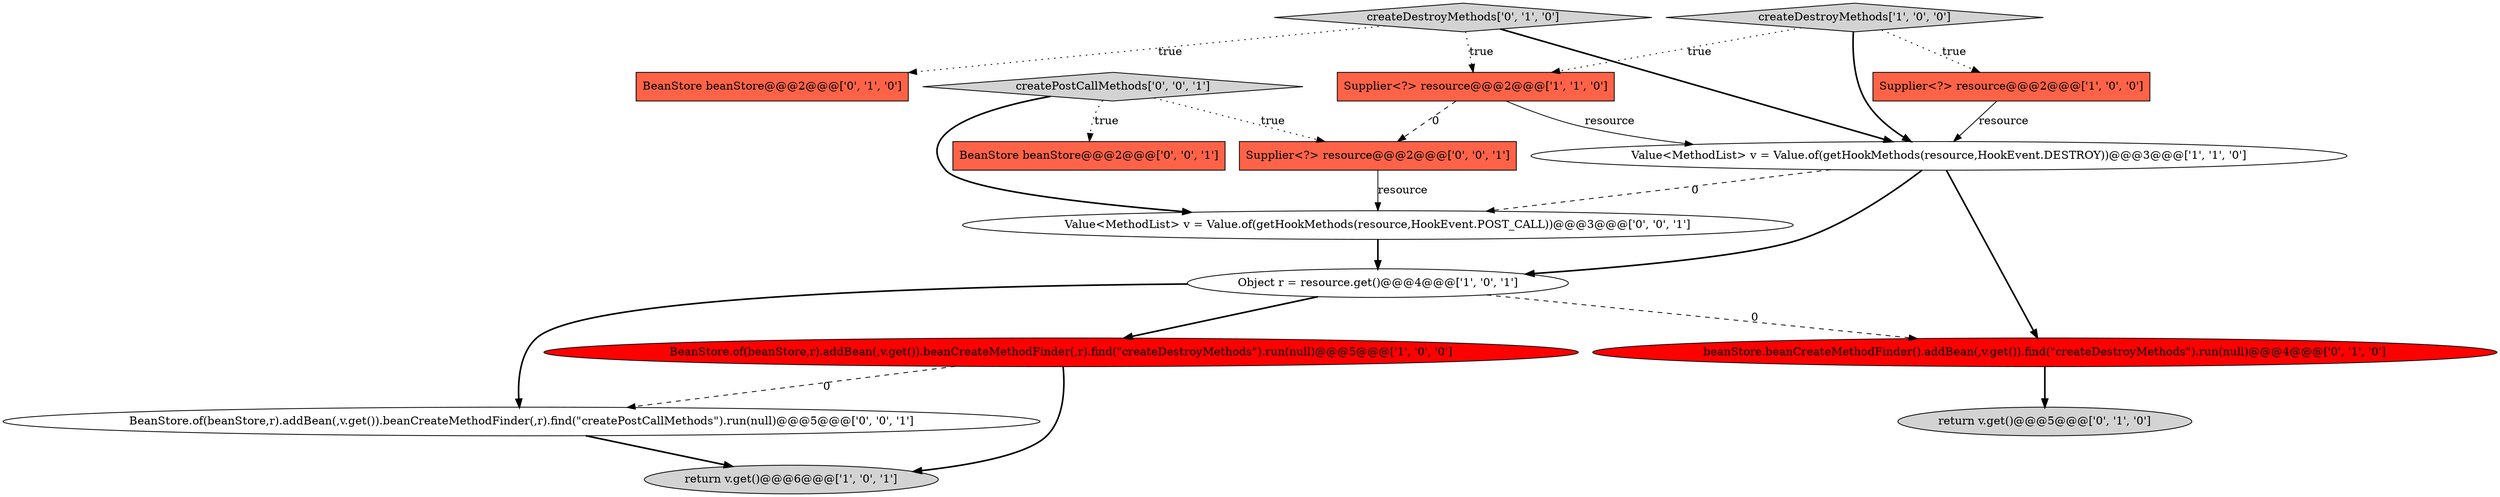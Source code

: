 digraph {
13 [style = filled, label = "createPostCallMethods['0', '0', '1']", fillcolor = lightgray, shape = diamond image = "AAA0AAABBB3BBB"];
15 [style = filled, label = "Value<MethodList> v = Value.of(getHookMethods(resource,HookEvent.POST_CALL))@@@3@@@['0', '0', '1']", fillcolor = white, shape = ellipse image = "AAA0AAABBB3BBB"];
0 [style = filled, label = "Value<MethodList> v = Value.of(getHookMethods(resource,HookEvent.DESTROY))@@@3@@@['1', '1', '0']", fillcolor = white, shape = ellipse image = "AAA0AAABBB1BBB"];
7 [style = filled, label = "createDestroyMethods['0', '1', '0']", fillcolor = lightgray, shape = diamond image = "AAA0AAABBB2BBB"];
3 [style = filled, label = "Supplier<?> resource@@@2@@@['1', '1', '0']", fillcolor = tomato, shape = box image = "AAA0AAABBB1BBB"];
10 [style = filled, label = "BeanStore beanStore@@@2@@@['0', '1', '0']", fillcolor = tomato, shape = box image = "AAA0AAABBB2BBB"];
11 [style = filled, label = "BeanStore.of(beanStore,r).addBean(,v.get()).beanCreateMethodFinder(,r).find(\"createPostCallMethods\").run(null)@@@5@@@['0', '0', '1']", fillcolor = white, shape = ellipse image = "AAA0AAABBB3BBB"];
4 [style = filled, label = "return v.get()@@@6@@@['1', '0', '1']", fillcolor = lightgray, shape = ellipse image = "AAA0AAABBB1BBB"];
8 [style = filled, label = "beanStore.beanCreateMethodFinder().addBean(,v.get()).find(\"createDestroyMethods\").run(null)@@@4@@@['0', '1', '0']", fillcolor = red, shape = ellipse image = "AAA1AAABBB2BBB"];
9 [style = filled, label = "return v.get()@@@5@@@['0', '1', '0']", fillcolor = lightgray, shape = ellipse image = "AAA0AAABBB2BBB"];
14 [style = filled, label = "Supplier<?> resource@@@2@@@['0', '0', '1']", fillcolor = tomato, shape = box image = "AAA0AAABBB3BBB"];
5 [style = filled, label = "Object r = resource.get()@@@4@@@['1', '0', '1']", fillcolor = white, shape = ellipse image = "AAA0AAABBB1BBB"];
1 [style = filled, label = "createDestroyMethods['1', '0', '0']", fillcolor = lightgray, shape = diamond image = "AAA0AAABBB1BBB"];
6 [style = filled, label = "BeanStore.of(beanStore,r).addBean(,v.get()).beanCreateMethodFinder(,r).find(\"createDestroyMethods\").run(null)@@@5@@@['1', '0', '0']", fillcolor = red, shape = ellipse image = "AAA1AAABBB1BBB"];
2 [style = filled, label = "Supplier<?> resource@@@2@@@['1', '0', '0']", fillcolor = tomato, shape = box image = "AAA0AAABBB1BBB"];
12 [style = filled, label = "BeanStore beanStore@@@2@@@['0', '0', '1']", fillcolor = tomato, shape = box image = "AAA0AAABBB3BBB"];
7->10 [style = dotted, label="true"];
14->15 [style = solid, label="resource"];
13->12 [style = dotted, label="true"];
3->0 [style = solid, label="resource"];
11->4 [style = bold, label=""];
6->11 [style = dashed, label="0"];
0->15 [style = dashed, label="0"];
7->0 [style = bold, label=""];
1->0 [style = bold, label=""];
15->5 [style = bold, label=""];
1->3 [style = dotted, label="true"];
6->4 [style = bold, label=""];
5->6 [style = bold, label=""];
7->3 [style = dotted, label="true"];
0->8 [style = bold, label=""];
8->9 [style = bold, label=""];
5->8 [style = dashed, label="0"];
5->11 [style = bold, label=""];
13->15 [style = bold, label=""];
3->14 [style = dashed, label="0"];
1->2 [style = dotted, label="true"];
13->14 [style = dotted, label="true"];
2->0 [style = solid, label="resource"];
0->5 [style = bold, label=""];
}
